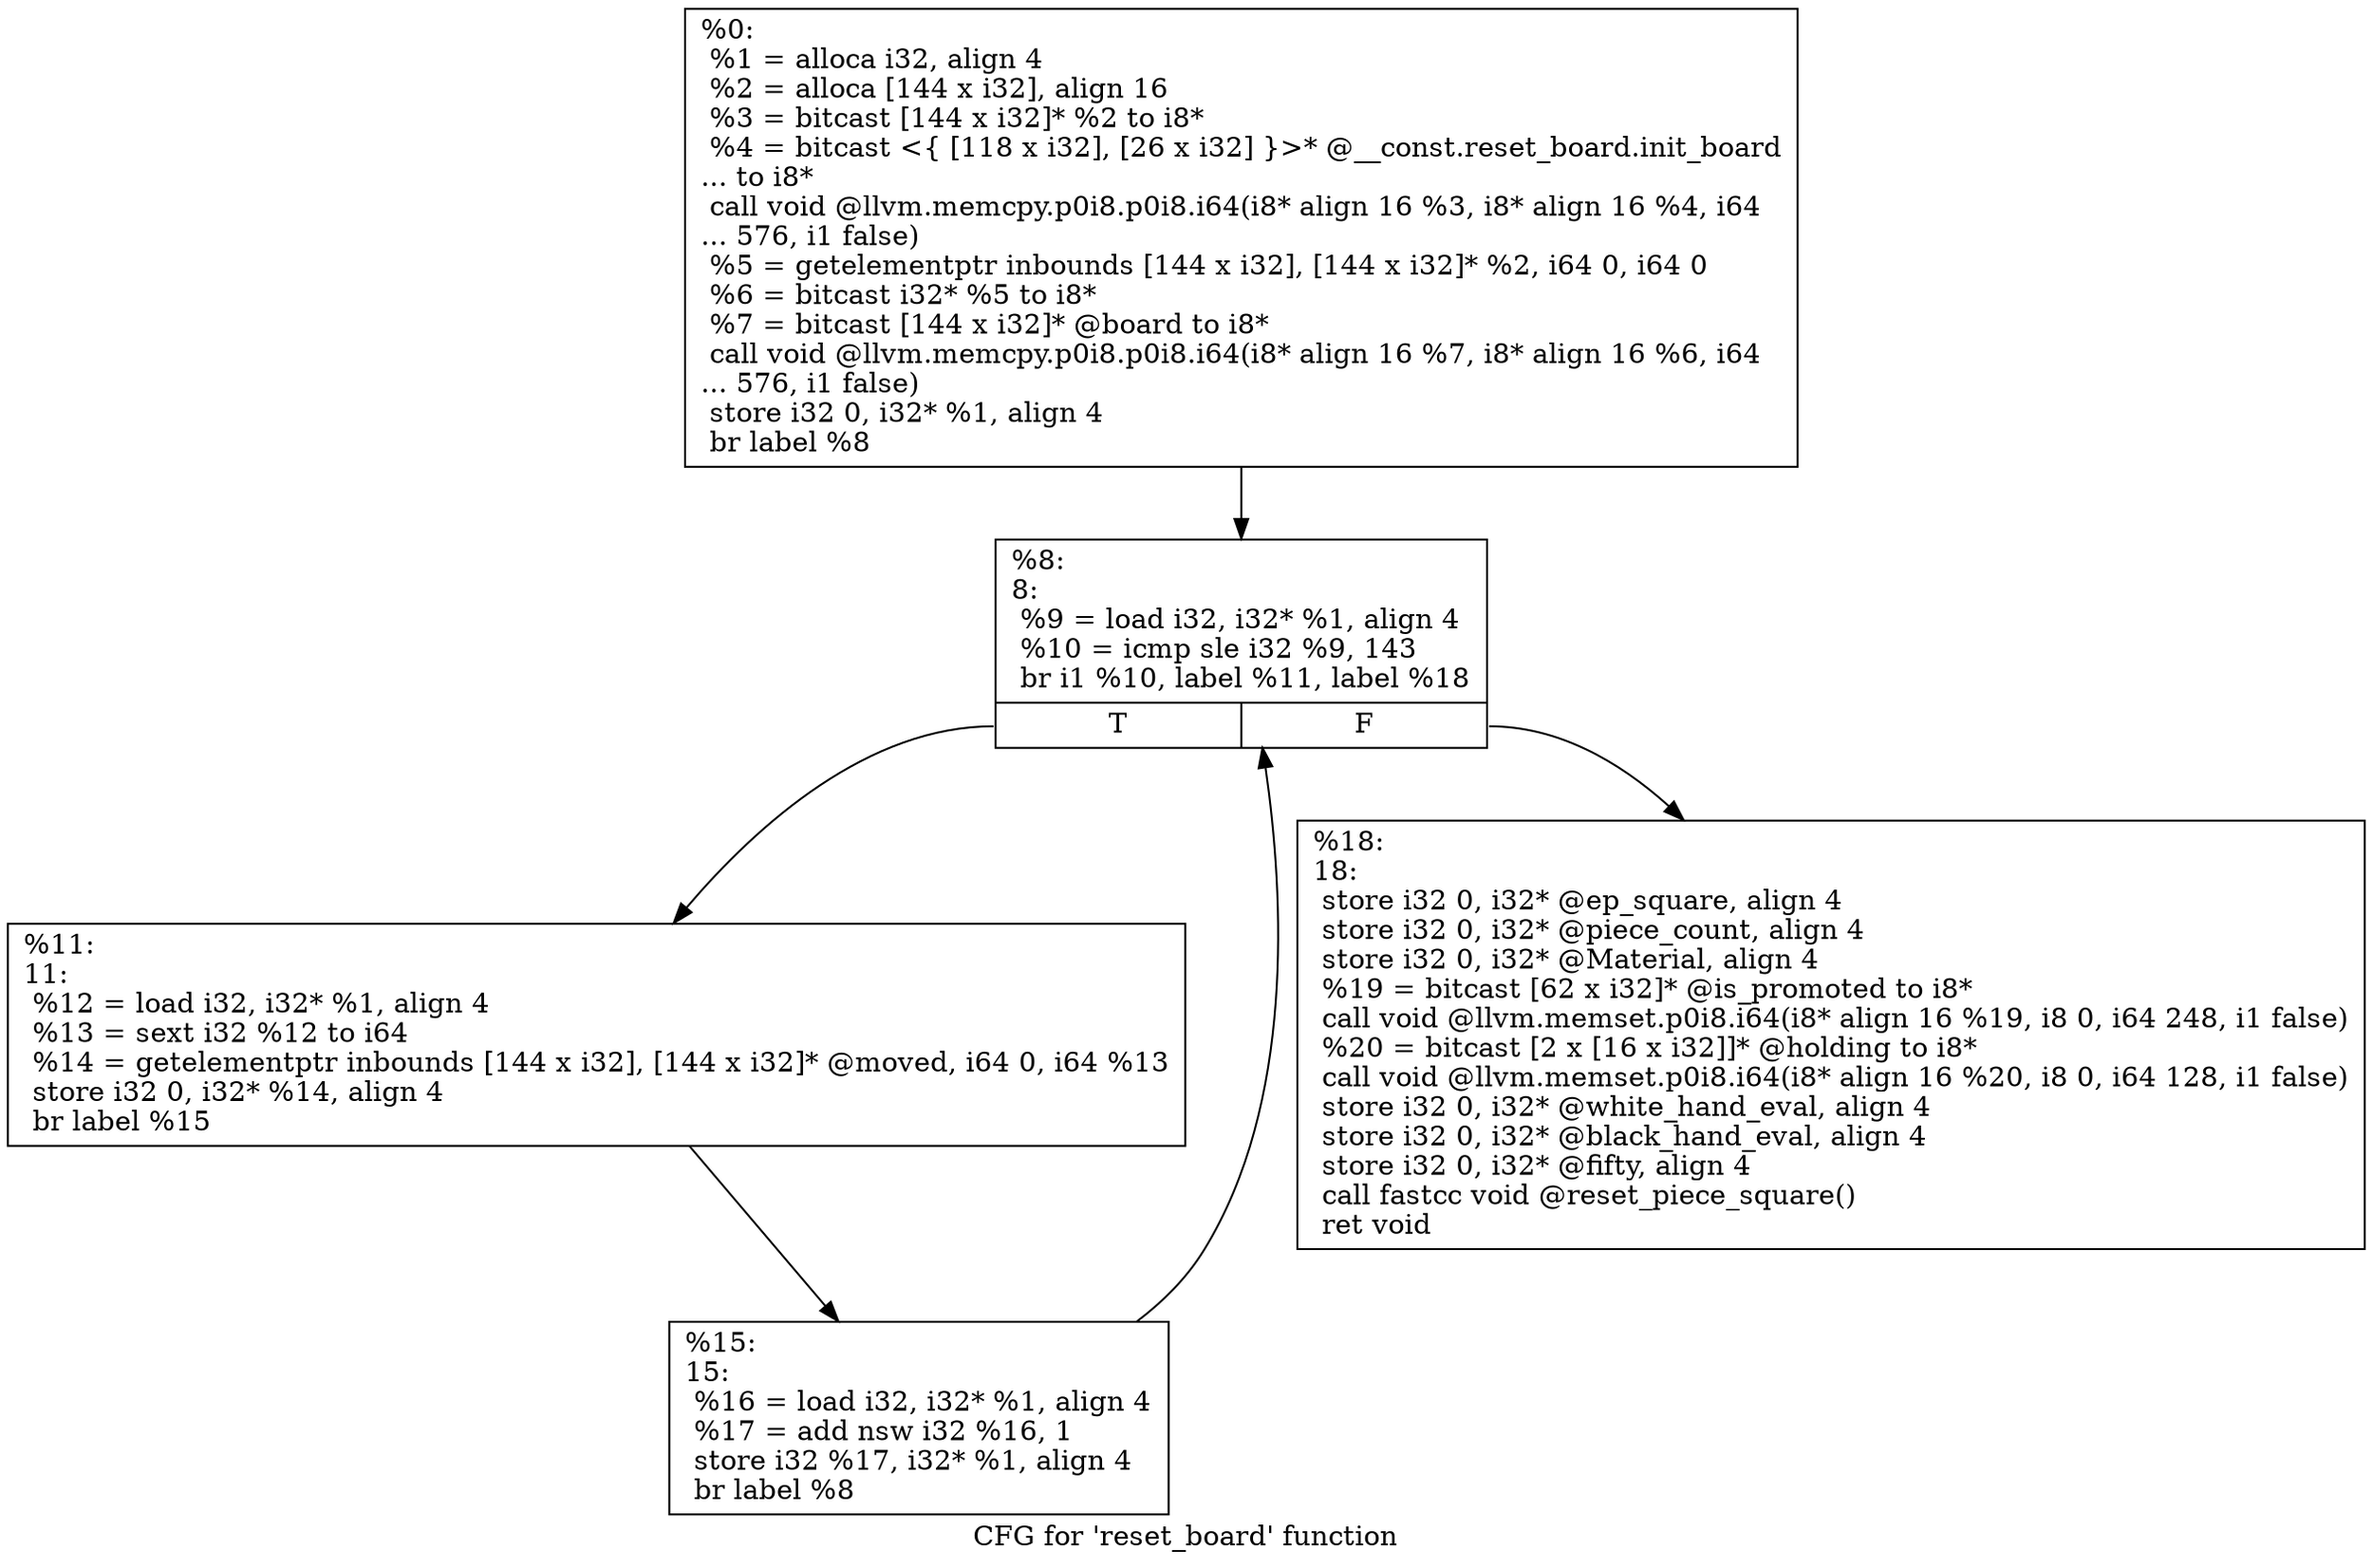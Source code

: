 digraph "CFG for 'reset_board' function" {
	label="CFG for 'reset_board' function";

	Node0x27fa040 [shape=record,label="{%0:\l  %1 = alloca i32, align 4\l  %2 = alloca [144 x i32], align 16\l  %3 = bitcast [144 x i32]* %2 to i8*\l  %4 = bitcast \<\{ [118 x i32], [26 x i32] \}\>* @__const.reset_board.init_board\l... to i8*\l  call void @llvm.memcpy.p0i8.p0i8.i64(i8* align 16 %3, i8* align 16 %4, i64\l... 576, i1 false)\l  %5 = getelementptr inbounds [144 x i32], [144 x i32]* %2, i64 0, i64 0\l  %6 = bitcast i32* %5 to i8*\l  %7 = bitcast [144 x i32]* @board to i8*\l  call void @llvm.memcpy.p0i8.p0i8.i64(i8* align 16 %7, i8* align 16 %6, i64\l... 576, i1 false)\l  store i32 0, i32* %1, align 4\l  br label %8\l}"];
	Node0x27fa040 -> Node0x27ff5c0;
	Node0x27ff5c0 [shape=record,label="{%8:\l8:                                                \l  %9 = load i32, i32* %1, align 4\l  %10 = icmp sle i32 %9, 143\l  br i1 %10, label %11, label %18\l|{<s0>T|<s1>F}}"];
	Node0x27ff5c0:s0 -> Node0x27ff610;
	Node0x27ff5c0:s1 -> Node0x27ff6b0;
	Node0x27ff610 [shape=record,label="{%11:\l11:                                               \l  %12 = load i32, i32* %1, align 4\l  %13 = sext i32 %12 to i64\l  %14 = getelementptr inbounds [144 x i32], [144 x i32]* @moved, i64 0, i64 %13\l  store i32 0, i32* %14, align 4\l  br label %15\l}"];
	Node0x27ff610 -> Node0x27ff660;
	Node0x27ff660 [shape=record,label="{%15:\l15:                                               \l  %16 = load i32, i32* %1, align 4\l  %17 = add nsw i32 %16, 1\l  store i32 %17, i32* %1, align 4\l  br label %8\l}"];
	Node0x27ff660 -> Node0x27ff5c0;
	Node0x27ff6b0 [shape=record,label="{%18:\l18:                                               \l  store i32 0, i32* @ep_square, align 4\l  store i32 0, i32* @piece_count, align 4\l  store i32 0, i32* @Material, align 4\l  %19 = bitcast [62 x i32]* @is_promoted to i8*\l  call void @llvm.memset.p0i8.i64(i8* align 16 %19, i8 0, i64 248, i1 false)\l  %20 = bitcast [2 x [16 x i32]]* @holding to i8*\l  call void @llvm.memset.p0i8.i64(i8* align 16 %20, i8 0, i64 128, i1 false)\l  store i32 0, i32* @white_hand_eval, align 4\l  store i32 0, i32* @black_hand_eval, align 4\l  store i32 0, i32* @fifty, align 4\l  call fastcc void @reset_piece_square()\l  ret void\l}"];
}
